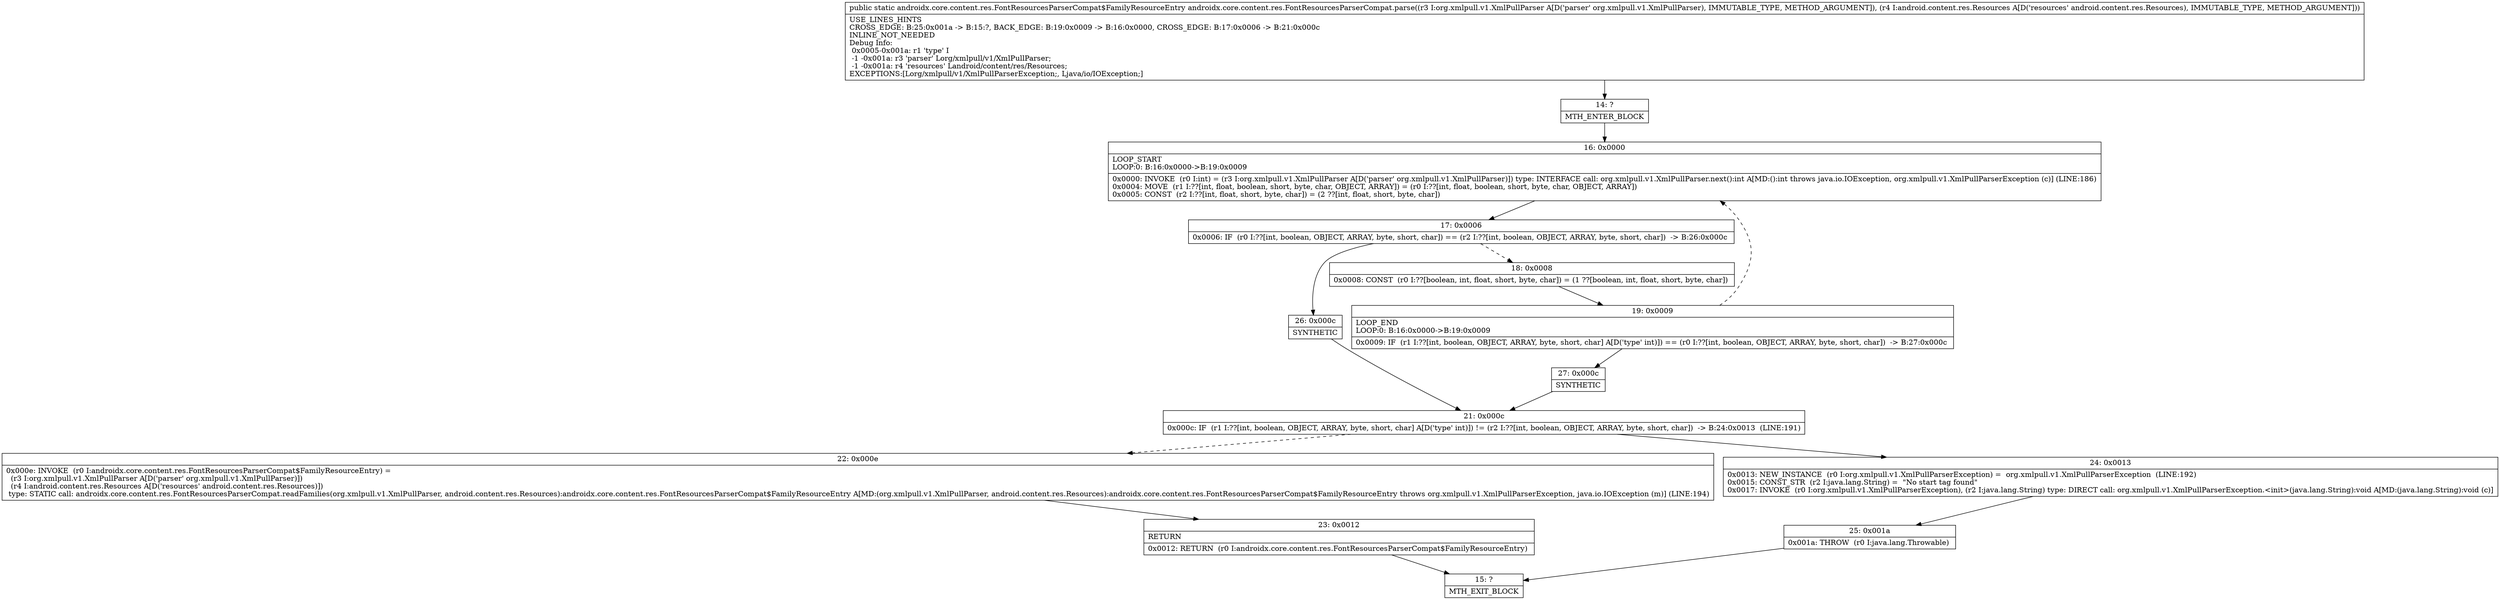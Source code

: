 digraph "CFG forandroidx.core.content.res.FontResourcesParserCompat.parse(Lorg\/xmlpull\/v1\/XmlPullParser;Landroid\/content\/res\/Resources;)Landroidx\/core\/content\/res\/FontResourcesParserCompat$FamilyResourceEntry;" {
Node_14 [shape=record,label="{14\:\ ?|MTH_ENTER_BLOCK\l}"];
Node_16 [shape=record,label="{16\:\ 0x0000|LOOP_START\lLOOP:0: B:16:0x0000\-\>B:19:0x0009\l|0x0000: INVOKE  (r0 I:int) = (r3 I:org.xmlpull.v1.XmlPullParser A[D('parser' org.xmlpull.v1.XmlPullParser)]) type: INTERFACE call: org.xmlpull.v1.XmlPullParser.next():int A[MD:():int throws java.io.IOException, org.xmlpull.v1.XmlPullParserException (c)] (LINE:186)\l0x0004: MOVE  (r1 I:??[int, float, boolean, short, byte, char, OBJECT, ARRAY]) = (r0 I:??[int, float, boolean, short, byte, char, OBJECT, ARRAY]) \l0x0005: CONST  (r2 I:??[int, float, short, byte, char]) = (2 ??[int, float, short, byte, char]) \l}"];
Node_17 [shape=record,label="{17\:\ 0x0006|0x0006: IF  (r0 I:??[int, boolean, OBJECT, ARRAY, byte, short, char]) == (r2 I:??[int, boolean, OBJECT, ARRAY, byte, short, char])  \-\> B:26:0x000c \l}"];
Node_18 [shape=record,label="{18\:\ 0x0008|0x0008: CONST  (r0 I:??[boolean, int, float, short, byte, char]) = (1 ??[boolean, int, float, short, byte, char]) \l}"];
Node_19 [shape=record,label="{19\:\ 0x0009|LOOP_END\lLOOP:0: B:16:0x0000\-\>B:19:0x0009\l|0x0009: IF  (r1 I:??[int, boolean, OBJECT, ARRAY, byte, short, char] A[D('type' int)]) == (r0 I:??[int, boolean, OBJECT, ARRAY, byte, short, char])  \-\> B:27:0x000c \l}"];
Node_27 [shape=record,label="{27\:\ 0x000c|SYNTHETIC\l}"];
Node_21 [shape=record,label="{21\:\ 0x000c|0x000c: IF  (r1 I:??[int, boolean, OBJECT, ARRAY, byte, short, char] A[D('type' int)]) != (r2 I:??[int, boolean, OBJECT, ARRAY, byte, short, char])  \-\> B:24:0x0013  (LINE:191)\l}"];
Node_22 [shape=record,label="{22\:\ 0x000e|0x000e: INVOKE  (r0 I:androidx.core.content.res.FontResourcesParserCompat$FamilyResourceEntry) = \l  (r3 I:org.xmlpull.v1.XmlPullParser A[D('parser' org.xmlpull.v1.XmlPullParser)])\l  (r4 I:android.content.res.Resources A[D('resources' android.content.res.Resources)])\l type: STATIC call: androidx.core.content.res.FontResourcesParserCompat.readFamilies(org.xmlpull.v1.XmlPullParser, android.content.res.Resources):androidx.core.content.res.FontResourcesParserCompat$FamilyResourceEntry A[MD:(org.xmlpull.v1.XmlPullParser, android.content.res.Resources):androidx.core.content.res.FontResourcesParserCompat$FamilyResourceEntry throws org.xmlpull.v1.XmlPullParserException, java.io.IOException (m)] (LINE:194)\l}"];
Node_23 [shape=record,label="{23\:\ 0x0012|RETURN\l|0x0012: RETURN  (r0 I:androidx.core.content.res.FontResourcesParserCompat$FamilyResourceEntry) \l}"];
Node_15 [shape=record,label="{15\:\ ?|MTH_EXIT_BLOCK\l}"];
Node_24 [shape=record,label="{24\:\ 0x0013|0x0013: NEW_INSTANCE  (r0 I:org.xmlpull.v1.XmlPullParserException) =  org.xmlpull.v1.XmlPullParserException  (LINE:192)\l0x0015: CONST_STR  (r2 I:java.lang.String) =  \"No start tag found\" \l0x0017: INVOKE  (r0 I:org.xmlpull.v1.XmlPullParserException), (r2 I:java.lang.String) type: DIRECT call: org.xmlpull.v1.XmlPullParserException.\<init\>(java.lang.String):void A[MD:(java.lang.String):void (c)]\l}"];
Node_25 [shape=record,label="{25\:\ 0x001a|0x001a: THROW  (r0 I:java.lang.Throwable) \l}"];
Node_26 [shape=record,label="{26\:\ 0x000c|SYNTHETIC\l}"];
MethodNode[shape=record,label="{public static androidx.core.content.res.FontResourcesParserCompat$FamilyResourceEntry androidx.core.content.res.FontResourcesParserCompat.parse((r3 I:org.xmlpull.v1.XmlPullParser A[D('parser' org.xmlpull.v1.XmlPullParser), IMMUTABLE_TYPE, METHOD_ARGUMENT]), (r4 I:android.content.res.Resources A[D('resources' android.content.res.Resources), IMMUTABLE_TYPE, METHOD_ARGUMENT]))  | USE_LINES_HINTS\lCROSS_EDGE: B:25:0x001a \-\> B:15:?, BACK_EDGE: B:19:0x0009 \-\> B:16:0x0000, CROSS_EDGE: B:17:0x0006 \-\> B:21:0x000c\lINLINE_NOT_NEEDED\lDebug Info:\l  0x0005\-0x001a: r1 'type' I\l  \-1 \-0x001a: r3 'parser' Lorg\/xmlpull\/v1\/XmlPullParser;\l  \-1 \-0x001a: r4 'resources' Landroid\/content\/res\/Resources;\lEXCEPTIONS:[Lorg\/xmlpull\/v1\/XmlPullParserException;, Ljava\/io\/IOException;]\l}"];
MethodNode -> Node_14;Node_14 -> Node_16;
Node_16 -> Node_17;
Node_17 -> Node_18[style=dashed];
Node_17 -> Node_26;
Node_18 -> Node_19;
Node_19 -> Node_16[style=dashed];
Node_19 -> Node_27;
Node_27 -> Node_21;
Node_21 -> Node_22[style=dashed];
Node_21 -> Node_24;
Node_22 -> Node_23;
Node_23 -> Node_15;
Node_24 -> Node_25;
Node_25 -> Node_15;
Node_26 -> Node_21;
}

